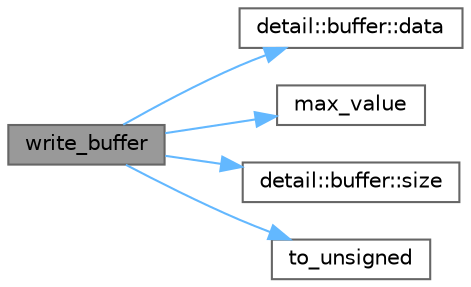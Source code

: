 digraph "write_buffer"
{
 // LATEX_PDF_SIZE
  bgcolor="transparent";
  edge [fontname=Helvetica,fontsize=10,labelfontname=Helvetica,labelfontsize=10];
  node [fontname=Helvetica,fontsize=10,shape=box,height=0.2,width=0.4];
  rankdir="LR";
  Node1 [id="Node000001",label="write_buffer",height=0.2,width=0.4,color="gray40", fillcolor="grey60", style="filled", fontcolor="black",tooltip=" "];
  Node1 -> Node2 [id="edge1_Node000001_Node000002",color="steelblue1",style="solid",tooltip=" "];
  Node2 [id="Node000002",label="detail::buffer::data",height=0.2,width=0.4,color="grey40", fillcolor="white", style="filled",URL="$classdetail_1_1buffer.html#a799a7f7a56dd002312b8527dac63cc9c",tooltip="Returns a pointer to the buffer data (not null-terminated)."];
  Node1 -> Node3 [id="edge2_Node000001_Node000003",color="steelblue1",style="solid",tooltip=" "];
  Node3 [id="Node000003",label="max_value",height=0.2,width=0.4,color="grey40", fillcolor="white", style="filled",URL="$namespacedetail.html#af945a554ca47dfab2f9ff9f2121ad18f",tooltip=" "];
  Node1 -> Node4 [id="edge3_Node000001_Node000004",color="steelblue1",style="solid",tooltip=" "];
  Node4 [id="Node000004",label="detail::buffer::size",height=0.2,width=0.4,color="grey40", fillcolor="white", style="filled",URL="$classdetail_1_1buffer.html#a68960381f66fdfeb44116fe4337b5824",tooltip="Returns the size of this buffer."];
  Node1 -> Node5 [id="edge4_Node000001_Node000005",color="steelblue1",style="solid",tooltip=" "];
  Node5 [id="Node000005",label="to_unsigned",height=0.2,width=0.4,color="grey40", fillcolor="white", style="filled",URL="$namespacedetail.html#a99ea2582e6e3388c7c7b0d58027cbe0b",tooltip=" "];
}
